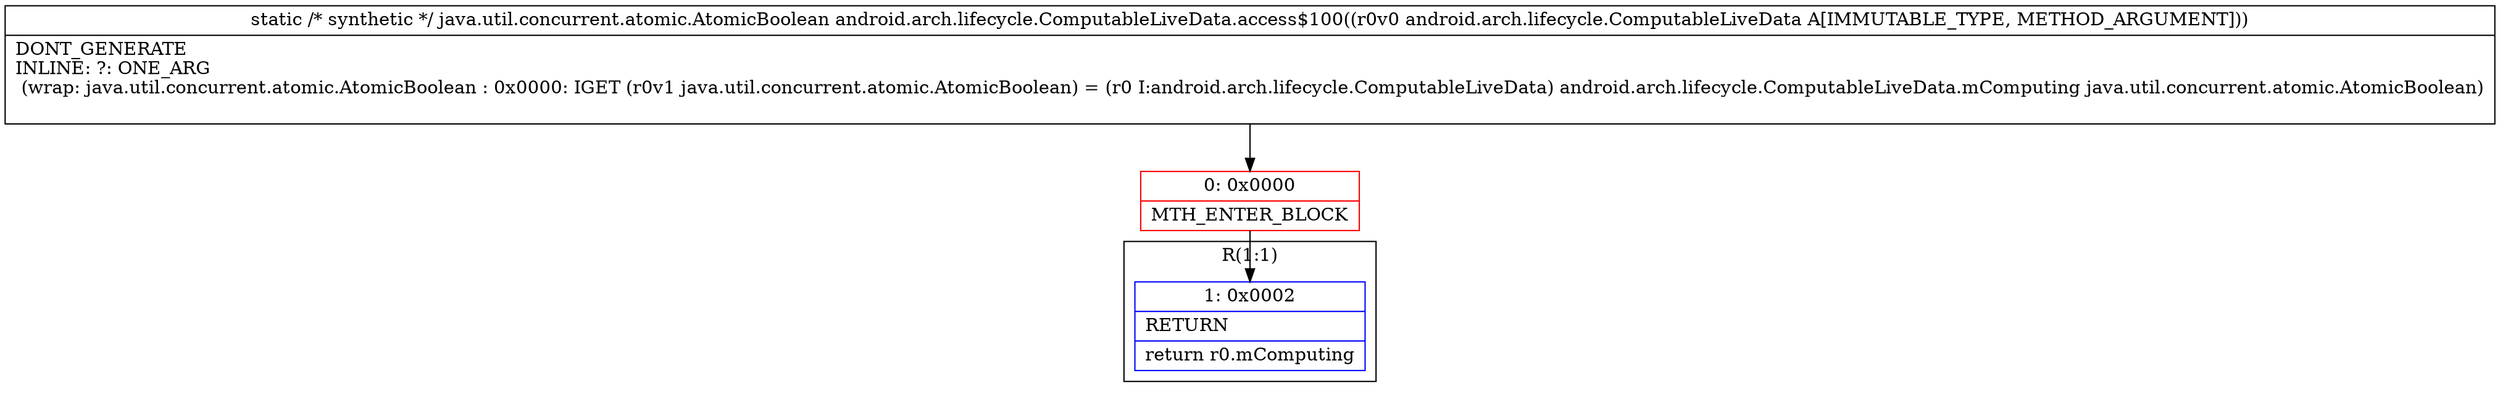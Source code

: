 digraph "CFG forandroid.arch.lifecycle.ComputableLiveData.access$100(Landroid\/arch\/lifecycle\/ComputableLiveData;)Ljava\/util\/concurrent\/atomic\/AtomicBoolean;" {
subgraph cluster_Region_1707240263 {
label = "R(1:1)";
node [shape=record,color=blue];
Node_1 [shape=record,label="{1\:\ 0x0002|RETURN\l|return r0.mComputing\l}"];
}
Node_0 [shape=record,color=red,label="{0\:\ 0x0000|MTH_ENTER_BLOCK\l}"];
MethodNode[shape=record,label="{static \/* synthetic *\/ java.util.concurrent.atomic.AtomicBoolean android.arch.lifecycle.ComputableLiveData.access$100((r0v0 android.arch.lifecycle.ComputableLiveData A[IMMUTABLE_TYPE, METHOD_ARGUMENT]))  | DONT_GENERATE\lINLINE: ?: ONE_ARG  \l  (wrap: java.util.concurrent.atomic.AtomicBoolean : 0x0000: IGET  (r0v1 java.util.concurrent.atomic.AtomicBoolean) = (r0 I:android.arch.lifecycle.ComputableLiveData) android.arch.lifecycle.ComputableLiveData.mComputing java.util.concurrent.atomic.AtomicBoolean)\l\l}"];
MethodNode -> Node_0;
Node_0 -> Node_1;
}

